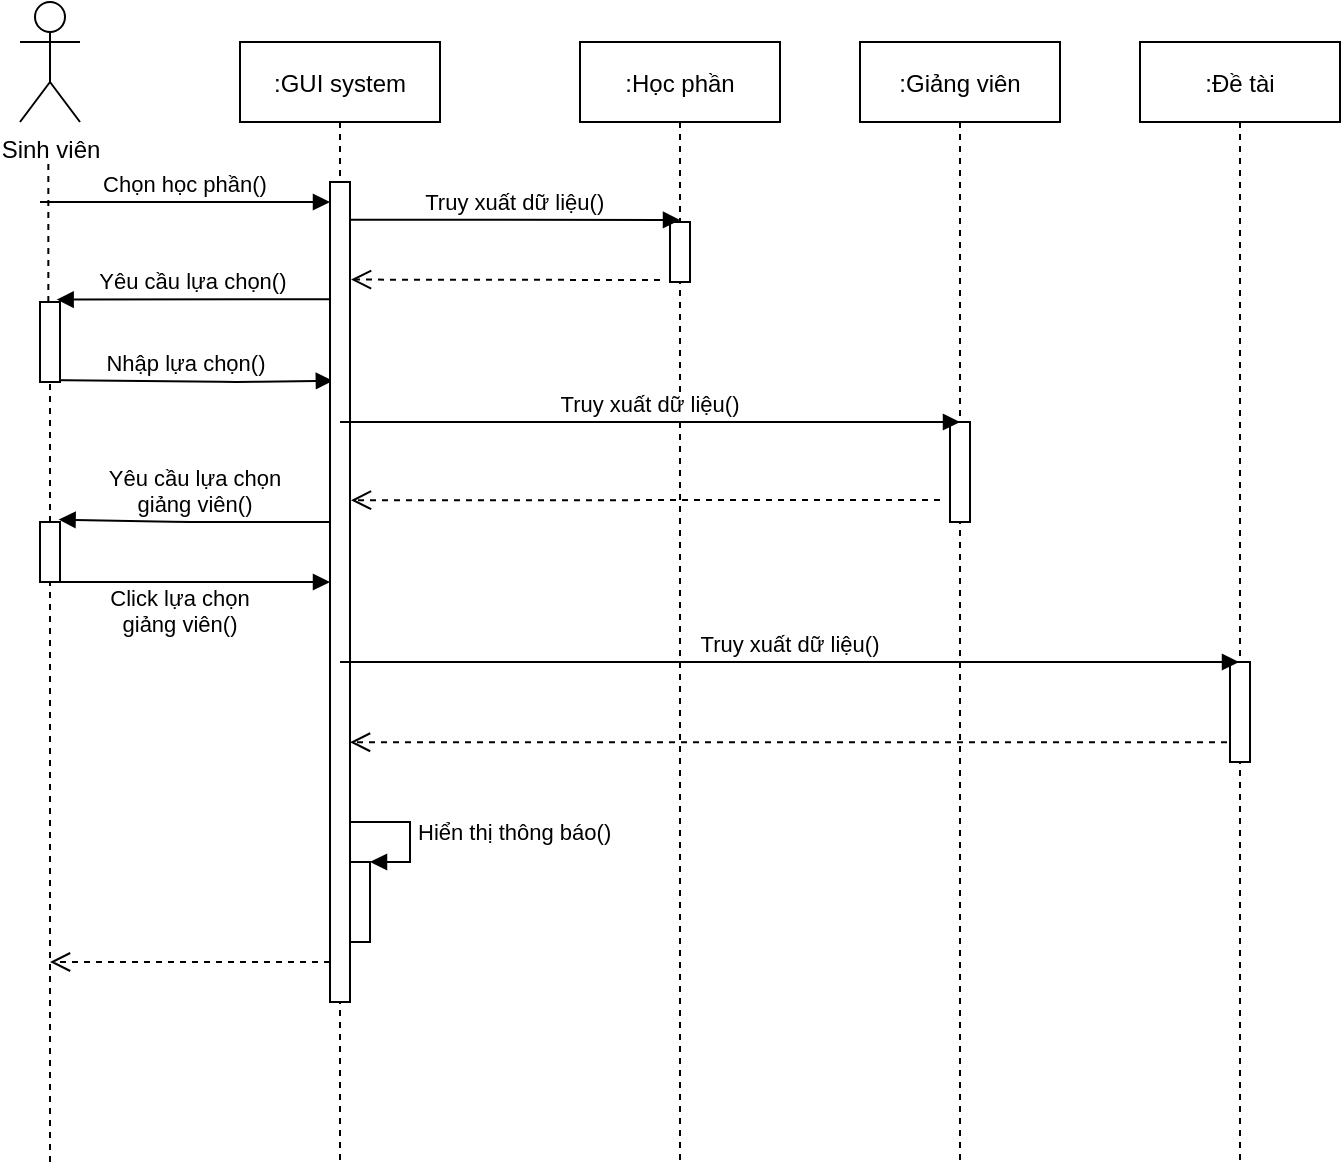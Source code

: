 <mxfile version="16.5.6" type="google"><diagram id="kgpKYQtTHZ0yAKxKKP6v" name="Page-1"><mxGraphModel dx="1337" dy="618" grid="1" gridSize="10" guides="1" tooltips="1" connect="1" arrows="1" fold="1" page="1" pageScale="1" pageWidth="850" pageHeight="1100" math="0" shadow="0"><root><mxCell id="0"/><mxCell id="1" parent="0"/><mxCell id="DCQOvFv6PgzV1GYJ9Rva-1" value=":GUI system" style="shape=umlLifeline;perimeter=lifelinePerimeter;container=1;collapsible=0;recursiveResize=0;rounded=0;shadow=0;strokeWidth=1;" vertex="1" parent="1"><mxGeometry x="150" y="60" width="100" height="560" as="geometry"/></mxCell><mxCell id="DCQOvFv6PgzV1GYJ9Rva-2" value="Chọn học phần()" style="verticalAlign=bottom;endArrow=block;entryX=0;entryY=0;shadow=0;strokeWidth=1;" edge="1" parent="DCQOvFv6PgzV1GYJ9Rva-1"><mxGeometry relative="1" as="geometry"><mxPoint x="-100" y="80" as="sourcePoint"/><mxPoint x="45" y="80.0" as="targetPoint"/><Array as="points"><mxPoint y="80"/><mxPoint x="10" y="80"/></Array></mxGeometry></mxCell><mxCell id="DCQOvFv6PgzV1GYJ9Rva-3" value="Nhập lựa chọn()" style="verticalAlign=bottom;endArrow=block;shadow=0;strokeWidth=1;entryX=0.143;entryY=0.276;entryDx=0;entryDy=0;entryPerimeter=0;" edge="1" parent="DCQOvFv6PgzV1GYJ9Rva-1"><mxGeometry relative="1" as="geometry"><mxPoint x="-100" y="169" as="sourcePoint"/><mxPoint x="46.43" y="169.36" as="targetPoint"/><Array as="points"><mxPoint y="170"/></Array></mxGeometry></mxCell><mxCell id="DCQOvFv6PgzV1GYJ9Rva-4" value="Yêu cầu lựa chọn&#10;giảng viên()" style="verticalAlign=bottom;endArrow=block;shadow=0;strokeWidth=1;entryX=0.929;entryY=-0.04;entryDx=0;entryDy=0;entryPerimeter=0;" edge="1" parent="DCQOvFv6PgzV1GYJ9Rva-1" target="DCQOvFv6PgzV1GYJ9Rva-29"><mxGeometry x="-0.004" relative="1" as="geometry"><mxPoint x="45" y="240" as="sourcePoint"/><mxPoint x="-94.5" y="240" as="targetPoint"/><Array as="points"><mxPoint x="-24.5" y="240"/></Array><mxPoint as="offset"/></mxGeometry></mxCell><mxCell id="DCQOvFv6PgzV1GYJ9Rva-6" value="" style="html=1;points=[];perimeter=orthogonalPerimeter;" vertex="1" parent="DCQOvFv6PgzV1GYJ9Rva-1"><mxGeometry x="55" y="410" width="10" height="40" as="geometry"/></mxCell><mxCell id="DCQOvFv6PgzV1GYJ9Rva-7" value="Hiển thị thông báo()" style="edgeStyle=orthogonalEdgeStyle;html=1;align=left;spacingLeft=2;endArrow=block;rounded=0;entryX=1;entryY=0;" edge="1" parent="DCQOvFv6PgzV1GYJ9Rva-1" target="DCQOvFv6PgzV1GYJ9Rva-6"><mxGeometry relative="1" as="geometry"><mxPoint x="55" y="390" as="sourcePoint"/><Array as="points"><mxPoint x="85" y="390"/></Array></mxGeometry></mxCell><mxCell id="DCQOvFv6PgzV1GYJ9Rva-8" value="" style="points=[];perimeter=orthogonalPerimeter;rounded=0;shadow=0;strokeWidth=1;" vertex="1" parent="DCQOvFv6PgzV1GYJ9Rva-1"><mxGeometry x="45" y="70" width="10" height="410" as="geometry"/></mxCell><mxCell id="DCQOvFv6PgzV1GYJ9Rva-36" value="" style="verticalAlign=bottom;endArrow=open;dashed=1;endSize=8;shadow=0;strokeWidth=1;" edge="1" parent="DCQOvFv6PgzV1GYJ9Rva-1" source="DCQOvFv6PgzV1GYJ9Rva-8"><mxGeometry relative="1" as="geometry"><mxPoint x="-95" y="460" as="targetPoint"/><mxPoint x="40" y="460" as="sourcePoint"/></mxGeometry></mxCell><mxCell id="DCQOvFv6PgzV1GYJ9Rva-9" value=":Học phần" style="shape=umlLifeline;perimeter=lifelinePerimeter;container=1;collapsible=0;recursiveResize=0;rounded=0;shadow=0;strokeWidth=1;" vertex="1" parent="1"><mxGeometry x="320" y="60" width="100" height="560" as="geometry"/></mxCell><mxCell id="DCQOvFv6PgzV1GYJ9Rva-10" value="" style="verticalAlign=bottom;endArrow=open;dashed=1;endSize=8;shadow=0;strokeWidth=1;entryX=1.048;entryY=0.442;entryDx=0;entryDy=0;entryPerimeter=0;" edge="1" parent="DCQOvFv6PgzV1GYJ9Rva-9" source="DCQOvFv6PgzV1GYJ9Rva-18"><mxGeometry relative="1" as="geometry"><mxPoint x="-115.0" y="350.12" as="targetPoint"/><mxPoint x="189.52" y="350" as="sourcePoint"/><Array as="points"/></mxGeometry></mxCell><mxCell id="DCQOvFv6PgzV1GYJ9Rva-11" value="" style="points=[];perimeter=orthogonalPerimeter;rounded=0;shadow=0;strokeWidth=1;" vertex="1" parent="DCQOvFv6PgzV1GYJ9Rva-9"><mxGeometry x="45" y="90" width="10" height="30" as="geometry"/></mxCell><mxCell id="DCQOvFv6PgzV1GYJ9Rva-13" value="Truy xuất dữ liệu()" style="verticalAlign=bottom;endArrow=block;shadow=0;strokeWidth=1;exitX=0.987;exitY=0.046;exitDx=0;exitDy=0;exitPerimeter=0;" edge="1" parent="1" source="DCQOvFv6PgzV1GYJ9Rva-8"><mxGeometry relative="1" as="geometry"><mxPoint x="210" y="149" as="sourcePoint"/><mxPoint x="370" y="149" as="targetPoint"/><Array as="points"/></mxGeometry></mxCell><mxCell id="DCQOvFv6PgzV1GYJ9Rva-14" value=":Giảng viên" style="shape=umlLifeline;perimeter=lifelinePerimeter;container=1;collapsible=0;recursiveResize=0;rounded=0;shadow=0;strokeWidth=1;" vertex="1" parent="1"><mxGeometry x="460" y="60" width="100" height="560" as="geometry"/></mxCell><mxCell id="DCQOvFv6PgzV1GYJ9Rva-15" value="" style="points=[];perimeter=orthogonalPerimeter;rounded=0;shadow=0;strokeWidth=1;" vertex="1" parent="DCQOvFv6PgzV1GYJ9Rva-14"><mxGeometry x="45" y="190" width="10" height="50" as="geometry"/></mxCell><mxCell id="DCQOvFv6PgzV1GYJ9Rva-18" value=":Đề tài" style="shape=umlLifeline;perimeter=lifelinePerimeter;container=1;collapsible=0;recursiveResize=0;rounded=0;shadow=0;strokeWidth=1;" vertex="1" parent="1"><mxGeometry x="600" y="60" width="100" height="560" as="geometry"/></mxCell><mxCell id="DCQOvFv6PgzV1GYJ9Rva-19" value="" style="points=[];perimeter=orthogonalPerimeter;rounded=0;shadow=0;strokeWidth=1;" vertex="1" parent="DCQOvFv6PgzV1GYJ9Rva-18"><mxGeometry x="45" y="310" width="10" height="50" as="geometry"/></mxCell><mxCell id="DCQOvFv6PgzV1GYJ9Rva-21" value="Sinh viên" style="shape=umlActor;verticalLabelPosition=bottom;verticalAlign=top;html=1;outlineConnect=0;" vertex="1" parent="1"><mxGeometry x="40" y="40" width="30" height="60" as="geometry"/></mxCell><mxCell id="DCQOvFv6PgzV1GYJ9Rva-22" value="" style="endArrow=none;dashed=1;html=1;rounded=0;startArrow=none;" edge="1" parent="1" source="DCQOvFv6PgzV1GYJ9Rva-26"><mxGeometry width="50" height="50" relative="1" as="geometry"><mxPoint x="54.17" y="370" as="sourcePoint"/><mxPoint x="54.17" y="120" as="targetPoint"/></mxGeometry></mxCell><mxCell id="DCQOvFv6PgzV1GYJ9Rva-23" value="" style="verticalAlign=bottom;endArrow=open;dashed=1;endSize=8;shadow=0;strokeWidth=1;entryX=1.051;entryY=0.119;entryDx=0;entryDy=0;entryPerimeter=0;" edge="1" parent="1" target="DCQOvFv6PgzV1GYJ9Rva-8"><mxGeometry relative="1" as="geometry"><mxPoint x="210" y="179" as="targetPoint"/><mxPoint x="360" y="179" as="sourcePoint"/></mxGeometry></mxCell><mxCell id="DCQOvFv6PgzV1GYJ9Rva-24" value="Truy xuất dữ liệu()" style="verticalAlign=bottom;endArrow=block;shadow=0;strokeWidth=1;" edge="1" parent="1" source="DCQOvFv6PgzV1GYJ9Rva-1"><mxGeometry relative="1" as="geometry"><mxPoint x="230" y="230" as="sourcePoint"/><mxPoint x="510" y="250" as="targetPoint"/></mxGeometry></mxCell><mxCell id="DCQOvFv6PgzV1GYJ9Rva-25" value="Yêu cầu lựa chọn()" style="verticalAlign=bottom;endArrow=block;shadow=0;strokeWidth=1;entryX=0.833;entryY=-0.03;entryDx=0;entryDy=0;entryPerimeter=0;exitX=-0.003;exitY=0.143;exitDx=0;exitDy=0;exitPerimeter=0;" edge="1" parent="1" target="DCQOvFv6PgzV1GYJ9Rva-26" source="DCQOvFv6PgzV1GYJ9Rva-8"><mxGeometry relative="1" as="geometry"><mxPoint x="190" y="189" as="sourcePoint"/><mxPoint x="60" y="180" as="targetPoint"/><Array as="points"/></mxGeometry></mxCell><mxCell id="DCQOvFv6PgzV1GYJ9Rva-26" value="" style="points=[];perimeter=orthogonalPerimeter;rounded=0;shadow=0;strokeWidth=1;" vertex="1" parent="1"><mxGeometry x="50" y="190" width="10" height="40" as="geometry"/></mxCell><mxCell id="DCQOvFv6PgzV1GYJ9Rva-27" value="" style="endArrow=none;dashed=1;html=1;rounded=0;startArrow=none;" edge="1" parent="1" source="DCQOvFv6PgzV1GYJ9Rva-29" target="DCQOvFv6PgzV1GYJ9Rva-26"><mxGeometry width="50" height="50" relative="1" as="geometry"><mxPoint x="54.17" y="370" as="sourcePoint"/><mxPoint x="54.17" y="120" as="targetPoint"/></mxGeometry></mxCell><mxCell id="DCQOvFv6PgzV1GYJ9Rva-28" value="Click lựa chọn&#10;giảng viên()" style="verticalAlign=bottom;endArrow=block;shadow=0;strokeWidth=1;" edge="1" parent="1"><mxGeometry x="-0.071" y="-30" relative="1" as="geometry"><mxPoint x="55" y="330" as="sourcePoint"/><mxPoint x="195" y="330" as="targetPoint"/><Array as="points"/><mxPoint as="offset"/></mxGeometry></mxCell><mxCell id="DCQOvFv6PgzV1GYJ9Rva-29" value="" style="points=[];perimeter=orthogonalPerimeter;rounded=0;shadow=0;strokeWidth=1;" vertex="1" parent="1"><mxGeometry x="50" y="300" width="10" height="30" as="geometry"/></mxCell><mxCell id="DCQOvFv6PgzV1GYJ9Rva-30" value="" style="endArrow=none;dashed=1;html=1;rounded=0;startArrow=none;" edge="1" parent="1" target="DCQOvFv6PgzV1GYJ9Rva-29"><mxGeometry width="50" height="50" relative="1" as="geometry"><mxPoint x="55" y="620" as="sourcePoint"/><mxPoint x="54.17" y="230" as="targetPoint"/></mxGeometry></mxCell><mxCell id="DCQOvFv6PgzV1GYJ9Rva-31" value="" style="verticalAlign=bottom;endArrow=open;dashed=1;endSize=8;shadow=0;strokeWidth=1;entryX=1.048;entryY=0.442;entryDx=0;entryDy=0;entryPerimeter=0;" edge="1" parent="1"><mxGeometry relative="1" as="geometry"><mxPoint x="205.48" y="289.12" as="targetPoint"/><mxPoint x="500" y="289" as="sourcePoint"/><Array as="points"/></mxGeometry></mxCell><mxCell id="DCQOvFv6PgzV1GYJ9Rva-32" value="Truy xuất dữ liệu()" style="verticalAlign=bottom;endArrow=block;shadow=0;strokeWidth=1;" edge="1" parent="1" target="DCQOvFv6PgzV1GYJ9Rva-18"><mxGeometry relative="1" as="geometry"><mxPoint x="199.998" y="370" as="sourcePoint"/><mxPoint x="510.45" y="370" as="targetPoint"/></mxGeometry></mxCell></root></mxGraphModel></diagram></mxfile>